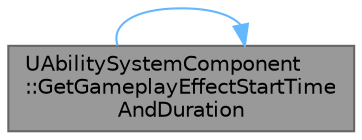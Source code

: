 digraph "UAbilitySystemComponent::GetGameplayEffectStartTimeAndDuration"
{
 // INTERACTIVE_SVG=YES
 // LATEX_PDF_SIZE
  bgcolor="transparent";
  edge [fontname=Helvetica,fontsize=10,labelfontname=Helvetica,labelfontsize=10];
  node [fontname=Helvetica,fontsize=10,shape=box,height=0.2,width=0.4];
  rankdir="LR";
  Node1 [id="Node000001",label="UAbilitySystemComponent\l::GetGameplayEffectStartTime\lAndDuration",height=0.2,width=0.4,color="gray40", fillcolor="grey60", style="filled", fontcolor="black",tooltip="Return start time and total duration of a gameplay effect."];
  Node1 -> Node1 [id="edge1_Node000001_Node000001",color="steelblue1",style="solid",tooltip=" "];
}
